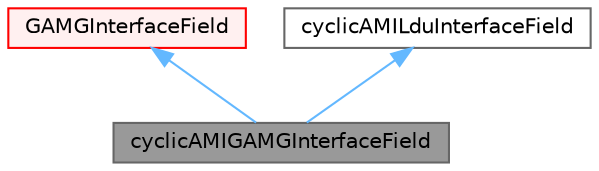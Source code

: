 digraph "cyclicAMIGAMGInterfaceField"
{
 // LATEX_PDF_SIZE
  bgcolor="transparent";
  edge [fontname=Helvetica,fontsize=10,labelfontname=Helvetica,labelfontsize=10];
  node [fontname=Helvetica,fontsize=10,shape=box,height=0.2,width=0.4];
  Node1 [id="Node000001",label="cyclicAMIGAMGInterfaceField",height=0.2,width=0.4,color="gray40", fillcolor="grey60", style="filled", fontcolor="black",tooltip="GAMG agglomerated cyclic interface field."];
  Node2 -> Node1 [id="edge1_Node000001_Node000002",dir="back",color="steelblue1",style="solid",tooltip=" "];
  Node2 [id="Node000002",label="GAMGInterfaceField",height=0.2,width=0.4,color="red", fillcolor="#FFF0F0", style="filled",URL="$classFoam_1_1GAMGInterfaceField.html",tooltip="Abstract base class for GAMG agglomerated interface fields."];
  Node4 -> Node1 [id="edge2_Node000001_Node000004",dir="back",color="steelblue1",style="solid",tooltip=" "];
  Node4 [id="Node000004",label="cyclicAMILduInterfaceField",height=0.2,width=0.4,color="gray40", fillcolor="white", style="filled",URL="$classFoam_1_1cyclicAMILduInterfaceField.html",tooltip="Abstract base class for cyclic AMI coupled interfaces."];
}
